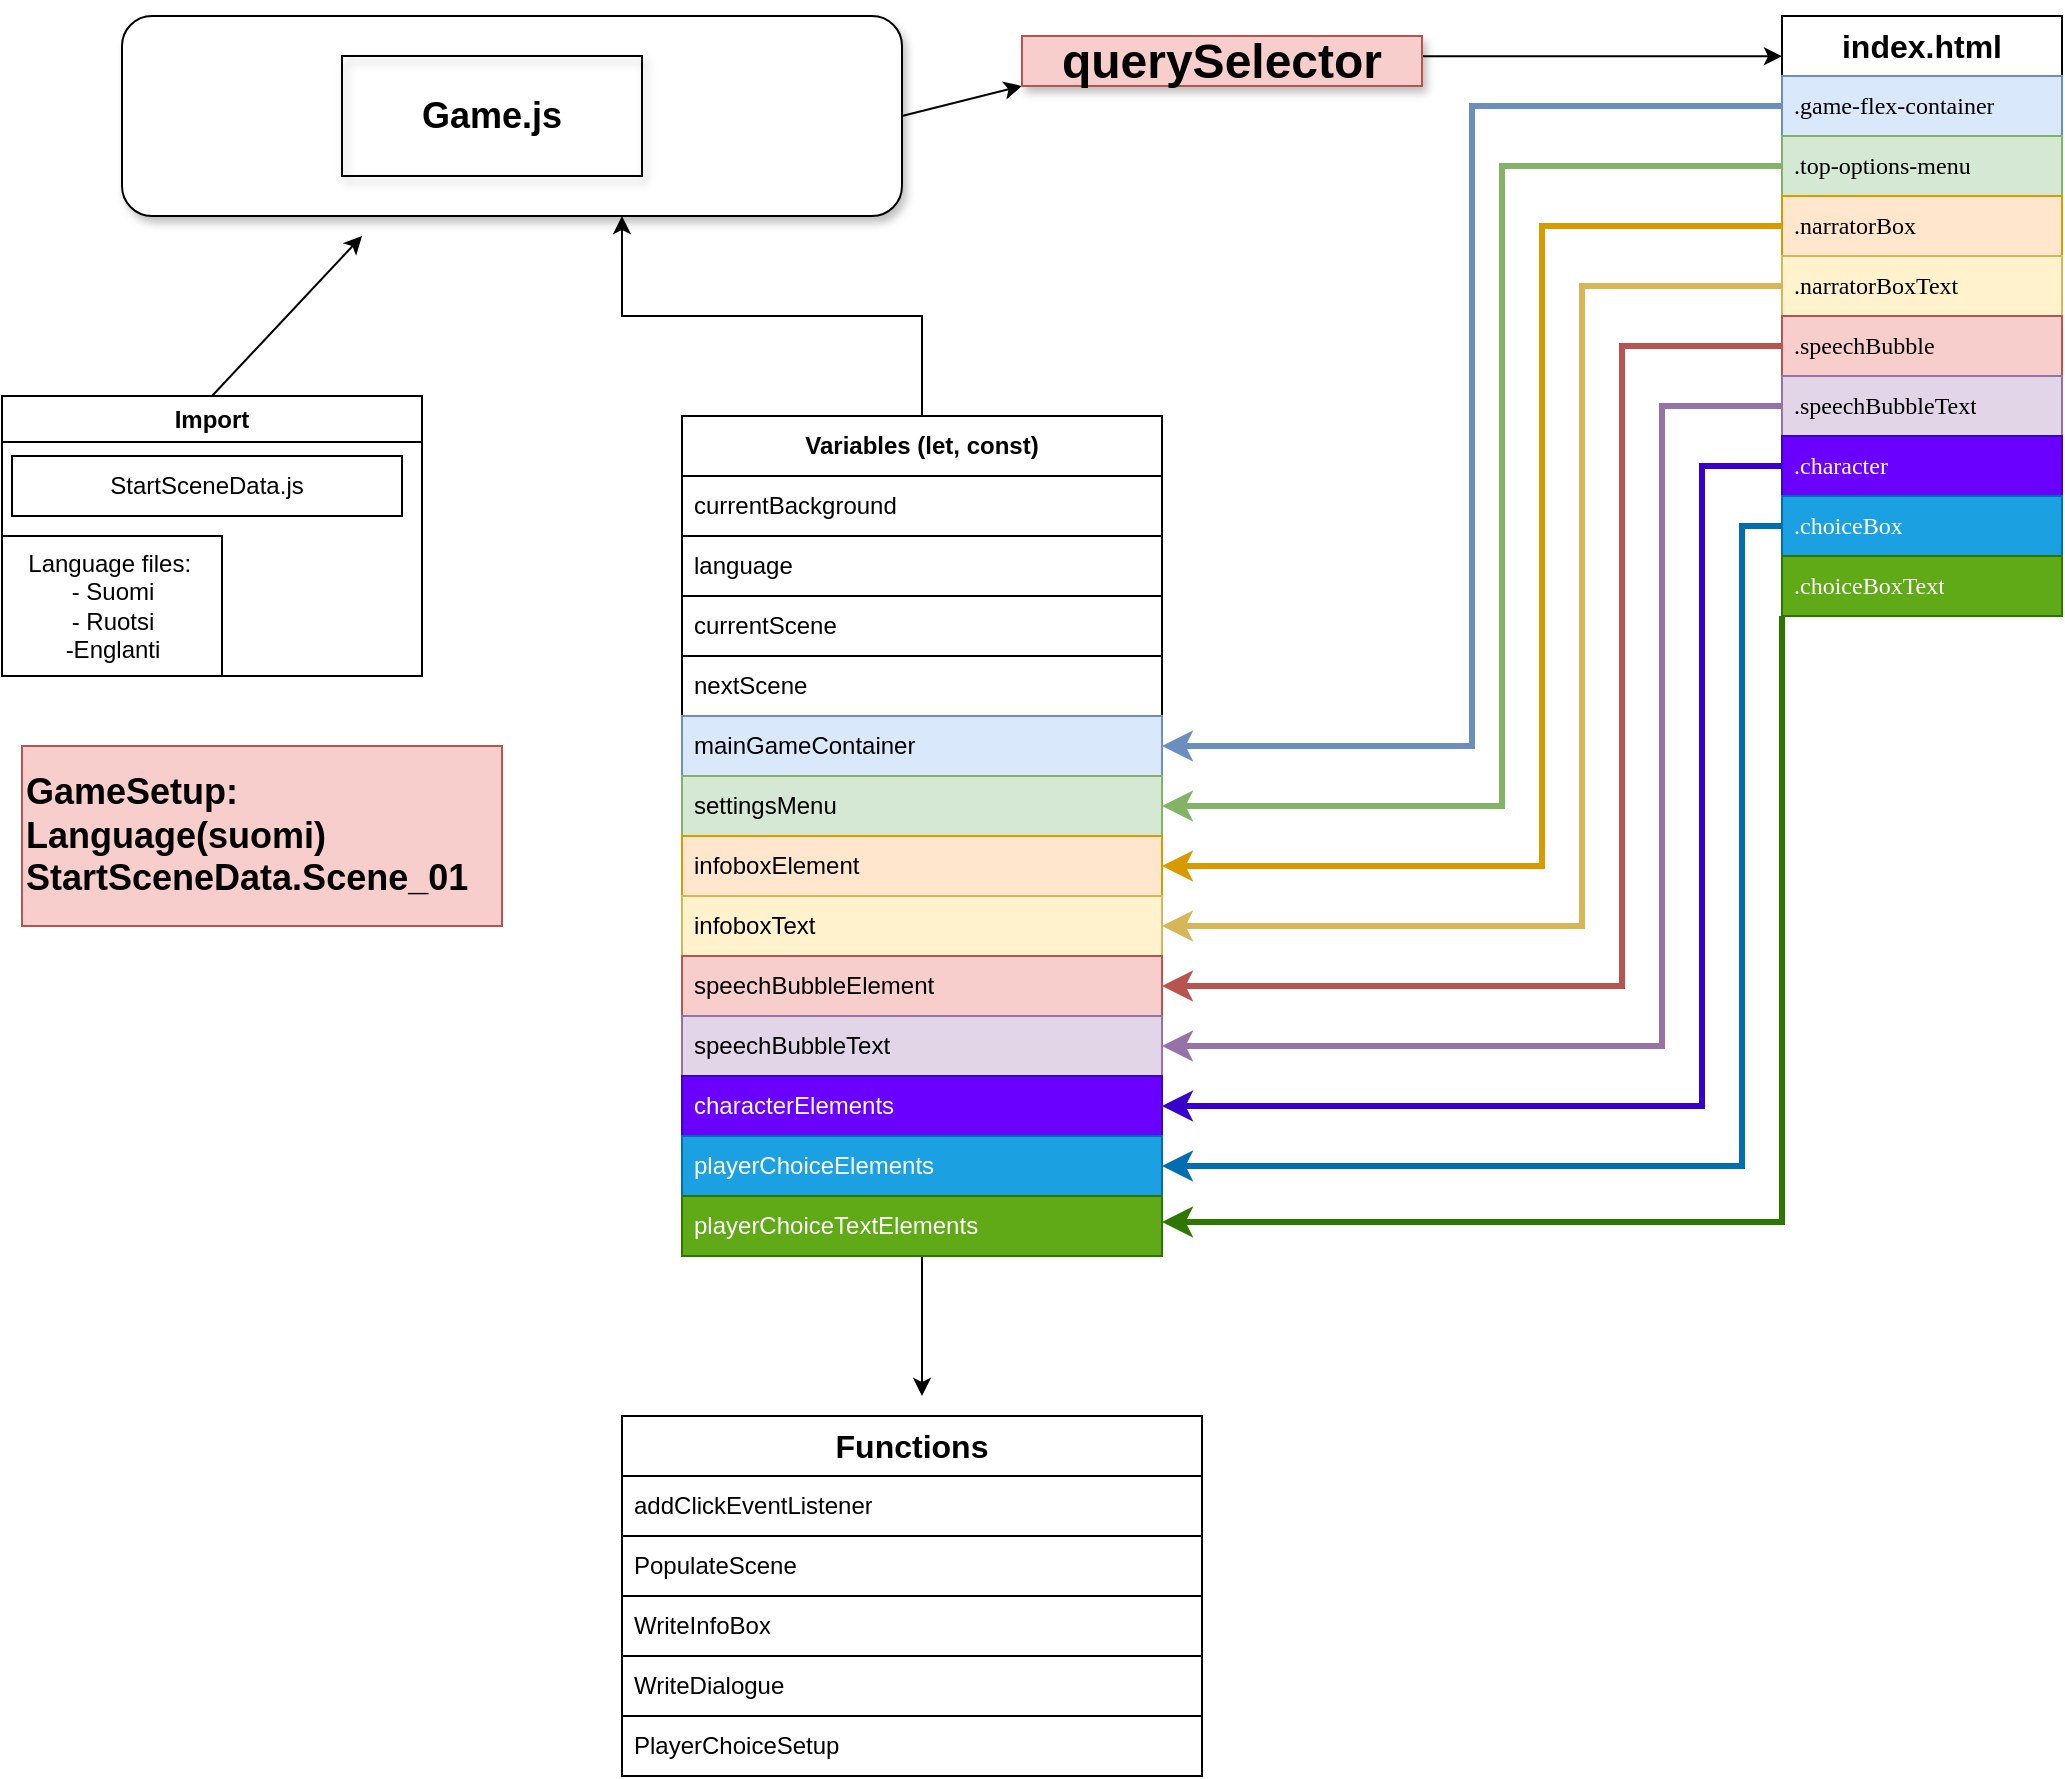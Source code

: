 <mxfile version="21.6.8" type="github">
  <diagram name="Page-1" id="WqCGlnpHckIurkz3evK_">
    <mxGraphModel dx="1728" dy="915" grid="1" gridSize="10" guides="1" tooltips="1" connect="1" arrows="1" fold="1" page="1" pageScale="1" pageWidth="2339" pageHeight="3300" background="none" math="0" shadow="0">
      <root>
        <mxCell id="0" />
        <mxCell id="1" parent="0" />
        <mxCell id="e9ZKreqlH63XPAyhANIe-1" value="Import" style="swimlane;whiteSpace=wrap;html=1;startSize=23;" vertex="1" parent="1">
          <mxGeometry x="20" y="200" width="210" height="140" as="geometry" />
        </mxCell>
        <mxCell id="e9ZKreqlH63XPAyhANIe-6" value="StartSceneData.js" style="text;html=1;strokeColor=default;fillColor=none;align=center;verticalAlign=middle;whiteSpace=wrap;rounded=0;" vertex="1" parent="e9ZKreqlH63XPAyhANIe-1">
          <mxGeometry x="5" y="30" width="195" height="30" as="geometry" />
        </mxCell>
        <mxCell id="e9ZKreqlH63XPAyhANIe-8" value="Language files:&amp;nbsp;&lt;br&gt;- Suomi&lt;br&gt;- Ruotsi&lt;br&gt;-Englanti" style="text;html=1;align=center;verticalAlign=middle;resizable=0;points=[];autosize=1;strokeColor=default;fillColor=none;" vertex="1" parent="e9ZKreqlH63XPAyhANIe-1">
          <mxGeometry y="70" width="110" height="70" as="geometry" />
        </mxCell>
        <mxCell id="e9ZKreqlH63XPAyhANIe-2" value="" style="rounded=1;whiteSpace=wrap;html=1;shadow=1;" vertex="1" parent="1">
          <mxGeometry x="80" y="10" width="390" height="100" as="geometry" />
        </mxCell>
        <mxCell id="e9ZKreqlH63XPAyhANIe-3" value="&lt;h2&gt;Game.js&lt;/h2&gt;" style="text;html=1;strokeColor=default;fillColor=none;align=center;verticalAlign=middle;whiteSpace=wrap;rounded=0;glass=0;shadow=1;" vertex="1" parent="1">
          <mxGeometry x="190" y="30" width="150" height="60" as="geometry" />
        </mxCell>
        <mxCell id="e9ZKreqlH63XPAyhANIe-9" value="" style="endArrow=classic;html=1;rounded=0;exitX=0.5;exitY=0;exitDx=0;exitDy=0;" edge="1" parent="1" source="e9ZKreqlH63XPAyhANIe-1">
          <mxGeometry width="50" height="50" relative="1" as="geometry">
            <mxPoint x="140" y="180" as="sourcePoint" />
            <mxPoint x="200" y="120" as="targetPoint" />
          </mxGeometry>
        </mxCell>
        <mxCell id="e9ZKreqlH63XPAyhANIe-10" value="" style="endArrow=classic;html=1;rounded=0;entryX=0;entryY=1;entryDx=0;entryDy=0;" edge="1" parent="1" target="e9ZKreqlH63XPAyhANIe-11">
          <mxGeometry width="50" height="50" relative="1" as="geometry">
            <mxPoint x="470" y="60" as="sourcePoint" />
            <mxPoint x="590" as="targetPoint" />
          </mxGeometry>
        </mxCell>
        <mxCell id="e9ZKreqlH63XPAyhANIe-52" style="edgeStyle=orthogonalEdgeStyle;rounded=0;orthogonalLoop=1;jettySize=auto;html=1;entryX=0;entryY=0.067;entryDx=0;entryDy=0;entryPerimeter=0;" edge="1" parent="1" source="e9ZKreqlH63XPAyhANIe-11" target="e9ZKreqlH63XPAyhANIe-12">
          <mxGeometry relative="1" as="geometry">
            <mxPoint x="890" y="30" as="targetPoint" />
            <Array as="points">
              <mxPoint x="760" y="30" />
            </Array>
          </mxGeometry>
        </mxCell>
        <mxCell id="e9ZKreqlH63XPAyhANIe-11" value="&lt;h1&gt;querySelector&lt;/h1&gt;" style="text;html=1;strokeColor=#b85450;fillColor=#f8cecc;align=center;verticalAlign=middle;whiteSpace=wrap;rounded=0;shadow=1;labelBackgroundColor=none;" vertex="1" parent="1">
          <mxGeometry x="530" y="20" width="200" height="25" as="geometry" />
        </mxCell>
        <mxCell id="e9ZKreqlH63XPAyhANIe-12" value="&lt;b&gt;&lt;font style=&quot;font-size: 16px;&quot;&gt;index.html&lt;/font&gt;&lt;/b&gt;" style="swimlane;fontStyle=0;childLayout=stackLayout;horizontal=1;startSize=30;horizontalStack=0;resizeParent=1;resizeParentMax=0;resizeLast=0;collapsible=1;marginBottom=0;whiteSpace=wrap;html=1;" vertex="1" parent="1">
          <mxGeometry x="910" y="10" width="140" height="300" as="geometry" />
        </mxCell>
        <mxCell id="e9ZKreqlH63XPAyhANIe-13" value=".game-flex-container" style="text;strokeColor=#6c8ebf;fillColor=#dae8fc;align=left;verticalAlign=middle;spacingLeft=4;spacingRight=4;overflow=hidden;points=[[0,0.5],[1,0.5]];portConstraint=eastwest;rotatable=0;whiteSpace=wrap;html=1;fontFamily=Verdana;" vertex="1" parent="e9ZKreqlH63XPAyhANIe-12">
          <mxGeometry y="30" width="140" height="30" as="geometry" />
        </mxCell>
        <mxCell id="e9ZKreqlH63XPAyhANIe-14" value=".top-options-menu" style="text;strokeColor=#82b366;fillColor=#d5e8d4;align=left;verticalAlign=middle;spacingLeft=4;spacingRight=4;overflow=hidden;points=[[0,0.5],[1,0.5]];portConstraint=eastwest;rotatable=0;whiteSpace=wrap;html=1;fontFamily=Verdana;" vertex="1" parent="e9ZKreqlH63XPAyhANIe-12">
          <mxGeometry y="60" width="140" height="30" as="geometry" />
        </mxCell>
        <mxCell id="e9ZKreqlH63XPAyhANIe-15" value=".narratorBox" style="text;strokeColor=#d79b00;fillColor=#ffe6cc;align=left;verticalAlign=middle;spacingLeft=4;spacingRight=4;overflow=hidden;points=[[0,0.5],[1,0.5]];portConstraint=eastwest;rotatable=0;whiteSpace=wrap;html=1;fontFamily=Verdana;" vertex="1" parent="e9ZKreqlH63XPAyhANIe-12">
          <mxGeometry y="90" width="140" height="30" as="geometry" />
        </mxCell>
        <mxCell id="e9ZKreqlH63XPAyhANIe-16" value=".narratorBoxText" style="text;strokeColor=#d6b656;fillColor=#fff2cc;align=left;verticalAlign=middle;spacingLeft=4;spacingRight=4;overflow=hidden;points=[[0,0.5],[1,0.5]];portConstraint=eastwest;rotatable=0;whiteSpace=wrap;html=1;fontFamily=Verdana;" vertex="1" parent="e9ZKreqlH63XPAyhANIe-12">
          <mxGeometry y="120" width="140" height="30" as="geometry" />
        </mxCell>
        <mxCell id="e9ZKreqlH63XPAyhANIe-17" value=".speechBubble" style="text;strokeColor=#b85450;fillColor=#f8cecc;align=left;verticalAlign=middle;spacingLeft=4;spacingRight=4;overflow=hidden;points=[[0,0.5],[1,0.5]];portConstraint=eastwest;rotatable=0;whiteSpace=wrap;html=1;fontFamily=Verdana;" vertex="1" parent="e9ZKreqlH63XPAyhANIe-12">
          <mxGeometry y="150" width="140" height="30" as="geometry" />
        </mxCell>
        <mxCell id="e9ZKreqlH63XPAyhANIe-18" value=".speechBubbleText" style="text;strokeColor=#9673a6;fillColor=#e1d5e7;align=left;verticalAlign=middle;spacingLeft=4;spacingRight=4;overflow=hidden;points=[[0,0.5],[1,0.5]];portConstraint=eastwest;rotatable=0;whiteSpace=wrap;html=1;fontFamily=Verdana;" vertex="1" parent="e9ZKreqlH63XPAyhANIe-12">
          <mxGeometry y="180" width="140" height="30" as="geometry" />
        </mxCell>
        <mxCell id="e9ZKreqlH63XPAyhANIe-19" value=".character" style="text;strokeColor=#3700CC;fillColor=#6a00ff;align=left;verticalAlign=middle;spacingLeft=4;spacingRight=4;overflow=hidden;points=[[0,0.5],[1,0.5]];portConstraint=eastwest;rotatable=0;whiteSpace=wrap;html=1;fontColor=#ffffff;fontFamily=Verdana;" vertex="1" parent="e9ZKreqlH63XPAyhANIe-12">
          <mxGeometry y="210" width="140" height="30" as="geometry" />
        </mxCell>
        <mxCell id="e9ZKreqlH63XPAyhANIe-20" value=".choiceBox" style="text;strokeColor=#006EAF;fillColor=#1ba1e2;align=left;verticalAlign=middle;spacingLeft=4;spacingRight=4;overflow=hidden;points=[[0,0.5],[1,0.5]];portConstraint=eastwest;rotatable=0;whiteSpace=wrap;html=1;fontColor=#ffffff;fontFamily=Verdana;" vertex="1" parent="e9ZKreqlH63XPAyhANIe-12">
          <mxGeometry y="240" width="140" height="30" as="geometry" />
        </mxCell>
        <mxCell id="e9ZKreqlH63XPAyhANIe-21" value=".choiceBoxText" style="text;strokeColor=#2D7600;fillColor=#60a917;align=left;verticalAlign=middle;spacingLeft=4;spacingRight=4;overflow=hidden;points=[[0,0.5],[1,0.5]];portConstraint=eastwest;rotatable=0;whiteSpace=wrap;html=1;fontColor=#ffffff;fontFamily=Verdana;" vertex="1" parent="e9ZKreqlH63XPAyhANIe-12">
          <mxGeometry y="270" width="140" height="30" as="geometry" />
        </mxCell>
        <mxCell id="e9ZKreqlH63XPAyhANIe-54" style="edgeStyle=orthogonalEdgeStyle;rounded=0;orthogonalLoop=1;jettySize=auto;html=1;" edge="1" parent="1" source="e9ZKreqlH63XPAyhANIe-24">
          <mxGeometry relative="1" as="geometry">
            <mxPoint x="480" y="700" as="targetPoint" />
          </mxGeometry>
        </mxCell>
        <mxCell id="e9ZKreqlH63XPAyhANIe-55" style="edgeStyle=orthogonalEdgeStyle;rounded=0;orthogonalLoop=1;jettySize=auto;html=1;entryX=0.641;entryY=1;entryDx=0;entryDy=0;entryPerimeter=0;" edge="1" parent="1" source="e9ZKreqlH63XPAyhANIe-24" target="e9ZKreqlH63XPAyhANIe-2">
          <mxGeometry relative="1" as="geometry" />
        </mxCell>
        <mxCell id="e9ZKreqlH63XPAyhANIe-24" value="&lt;b&gt;Variables (let, const)&lt;/b&gt;" style="swimlane;fontStyle=0;childLayout=stackLayout;horizontal=1;startSize=30;horizontalStack=0;resizeParent=1;resizeParentMax=0;resizeLast=0;collapsible=1;marginBottom=0;whiteSpace=wrap;html=1;" vertex="1" parent="1">
          <mxGeometry x="360" y="210" width="240" height="420" as="geometry" />
        </mxCell>
        <mxCell id="e9ZKreqlH63XPAyhANIe-25" value="currentBackground" style="text;strokeColor=default;fillColor=none;align=left;verticalAlign=middle;spacingLeft=4;spacingRight=4;overflow=hidden;points=[[0,0.5],[1,0.5]];portConstraint=eastwest;rotatable=0;whiteSpace=wrap;html=1;" vertex="1" parent="e9ZKreqlH63XPAyhANIe-24">
          <mxGeometry y="30" width="240" height="30" as="geometry" />
        </mxCell>
        <mxCell id="e9ZKreqlH63XPAyhANIe-26" value="language" style="text;strokeColor=default;fillColor=none;align=left;verticalAlign=middle;spacingLeft=4;spacingRight=4;overflow=hidden;points=[[0,0.5],[1,0.5]];portConstraint=eastwest;rotatable=0;whiteSpace=wrap;html=1;" vertex="1" parent="e9ZKreqlH63XPAyhANIe-24">
          <mxGeometry y="60" width="240" height="30" as="geometry" />
        </mxCell>
        <mxCell id="e9ZKreqlH63XPAyhANIe-27" value="currentScene" style="text;strokeColor=default;fillColor=none;align=left;verticalAlign=middle;spacingLeft=4;spacingRight=4;overflow=hidden;points=[[0,0.5],[1,0.5]];portConstraint=eastwest;rotatable=0;whiteSpace=wrap;html=1;" vertex="1" parent="e9ZKreqlH63XPAyhANIe-24">
          <mxGeometry y="90" width="240" height="30" as="geometry" />
        </mxCell>
        <mxCell id="e9ZKreqlH63XPAyhANIe-29" value="nextScene" style="text;strokeColor=default;fillColor=none;align=left;verticalAlign=middle;spacingLeft=4;spacingRight=4;overflow=hidden;points=[[0,0.5],[1,0.5]];portConstraint=eastwest;rotatable=0;whiteSpace=wrap;html=1;" vertex="1" parent="e9ZKreqlH63XPAyhANIe-24">
          <mxGeometry y="120" width="240" height="30" as="geometry" />
        </mxCell>
        <mxCell id="e9ZKreqlH63XPAyhANIe-44" value="mainGameContainer" style="text;strokeColor=#6c8ebf;fillColor=#dae8fc;align=left;verticalAlign=middle;spacingLeft=4;spacingRight=4;overflow=hidden;points=[[0,0.5],[1,0.5]];portConstraint=eastwest;rotatable=0;whiteSpace=wrap;html=1;" vertex="1" parent="e9ZKreqlH63XPAyhANIe-24">
          <mxGeometry y="150" width="240" height="30" as="geometry" />
        </mxCell>
        <mxCell id="e9ZKreqlH63XPAyhANIe-45" value="settingsMenu" style="text;strokeColor=#82b366;fillColor=#d5e8d4;align=left;verticalAlign=middle;spacingLeft=4;spacingRight=4;overflow=hidden;points=[[0,0.5],[1,0.5]];portConstraint=eastwest;rotatable=0;whiteSpace=wrap;html=1;" vertex="1" parent="e9ZKreqlH63XPAyhANIe-24">
          <mxGeometry y="180" width="240" height="30" as="geometry" />
        </mxCell>
        <mxCell id="e9ZKreqlH63XPAyhANIe-46" value="infoboxElement" style="text;strokeColor=#d79b00;fillColor=#ffe6cc;align=left;verticalAlign=middle;spacingLeft=4;spacingRight=4;overflow=hidden;points=[[0,0.5],[1,0.5]];portConstraint=eastwest;rotatable=0;whiteSpace=wrap;html=1;" vertex="1" parent="e9ZKreqlH63XPAyhANIe-24">
          <mxGeometry y="210" width="240" height="30" as="geometry" />
        </mxCell>
        <mxCell id="e9ZKreqlH63XPAyhANIe-47" value="infoboxText" style="text;strokeColor=#d6b656;fillColor=#fff2cc;align=left;verticalAlign=middle;spacingLeft=4;spacingRight=4;overflow=hidden;points=[[0,0.5],[1,0.5]];portConstraint=eastwest;rotatable=0;whiteSpace=wrap;html=1;" vertex="1" parent="e9ZKreqlH63XPAyhANIe-24">
          <mxGeometry y="240" width="240" height="30" as="geometry" />
        </mxCell>
        <mxCell id="e9ZKreqlH63XPAyhANIe-48" value="speechBubbleElement" style="text;strokeColor=#b85450;fillColor=#f8cecc;align=left;verticalAlign=middle;spacingLeft=4;spacingRight=4;overflow=hidden;points=[[0,0.5],[1,0.5]];portConstraint=eastwest;rotatable=0;whiteSpace=wrap;html=1;" vertex="1" parent="e9ZKreqlH63XPAyhANIe-24">
          <mxGeometry y="270" width="240" height="30" as="geometry" />
        </mxCell>
        <mxCell id="e9ZKreqlH63XPAyhANIe-49" value="speechBubbleText" style="text;strokeColor=#9673a6;fillColor=#e1d5e7;align=left;verticalAlign=middle;spacingLeft=4;spacingRight=4;overflow=hidden;points=[[0,0.5],[1,0.5]];portConstraint=eastwest;rotatable=0;whiteSpace=wrap;html=1;" vertex="1" parent="e9ZKreqlH63XPAyhANIe-24">
          <mxGeometry y="300" width="240" height="30" as="geometry" />
        </mxCell>
        <mxCell id="e9ZKreqlH63XPAyhANIe-50" value="characterElements" style="text;strokeColor=#3700CC;fillColor=#6a00ff;align=left;verticalAlign=middle;spacingLeft=4;spacingRight=4;overflow=hidden;points=[[0,0.5],[1,0.5]];portConstraint=eastwest;rotatable=0;whiteSpace=wrap;html=1;fontColor=#ffffff;" vertex="1" parent="e9ZKreqlH63XPAyhANIe-24">
          <mxGeometry y="330" width="240" height="30" as="geometry" />
        </mxCell>
        <mxCell id="e9ZKreqlH63XPAyhANIe-51" value="playerChoiceElements" style="text;strokeColor=#006EAF;fillColor=#1ba1e2;align=left;verticalAlign=middle;spacingLeft=4;spacingRight=4;overflow=hidden;points=[[0,0.5],[1,0.5]];portConstraint=eastwest;rotatable=0;whiteSpace=wrap;html=1;fontColor=#ffffff;" vertex="1" parent="e9ZKreqlH63XPAyhANIe-24">
          <mxGeometry y="360" width="240" height="30" as="geometry" />
        </mxCell>
        <mxCell id="e9ZKreqlH63XPAyhANIe-53" value="playerChoiceTextElements" style="text;strokeColor=#2D7600;fillColor=#60a917;align=left;verticalAlign=middle;spacingLeft=4;spacingRight=4;overflow=hidden;points=[[0,0.5],[1,0.5]];portConstraint=eastwest;rotatable=0;whiteSpace=wrap;html=1;fontColor=#ffffff;" vertex="1" parent="e9ZKreqlH63XPAyhANIe-24">
          <mxGeometry y="390" width="240" height="30" as="geometry" />
        </mxCell>
        <mxCell id="e9ZKreqlH63XPAyhANIe-34" value="&lt;b&gt;&lt;font style=&quot;font-size: 16px;&quot;&gt;Functions&lt;/font&gt;&lt;/b&gt;" style="swimlane;fontStyle=0;childLayout=stackLayout;horizontal=1;startSize=30;horizontalStack=0;resizeParent=1;resizeParentMax=0;resizeLast=0;collapsible=1;marginBottom=0;whiteSpace=wrap;html=1;" vertex="1" parent="1">
          <mxGeometry x="330" y="710" width="290" height="180" as="geometry" />
        </mxCell>
        <mxCell id="e9ZKreqlH63XPAyhANIe-35" value="addClickEventListener" style="text;strokeColor=default;fillColor=none;align=left;verticalAlign=middle;spacingLeft=4;spacingRight=4;overflow=hidden;points=[[0,0.5],[1,0.5]];portConstraint=eastwest;rotatable=0;whiteSpace=wrap;html=1;" vertex="1" parent="e9ZKreqlH63XPAyhANIe-34">
          <mxGeometry y="30" width="290" height="30" as="geometry" />
        </mxCell>
        <mxCell id="e9ZKreqlH63XPAyhANIe-36" value="PopulateScene" style="text;strokeColor=default;fillColor=none;align=left;verticalAlign=middle;spacingLeft=4;spacingRight=4;overflow=hidden;points=[[0,0.5],[1,0.5]];portConstraint=eastwest;rotatable=0;whiteSpace=wrap;html=1;" vertex="1" parent="e9ZKreqlH63XPAyhANIe-34">
          <mxGeometry y="60" width="290" height="30" as="geometry" />
        </mxCell>
        <mxCell id="e9ZKreqlH63XPAyhANIe-37" value="WriteInfoBox" style="text;strokeColor=default;fillColor=none;align=left;verticalAlign=middle;spacingLeft=4;spacingRight=4;overflow=hidden;points=[[0,0.5],[1,0.5]];portConstraint=eastwest;rotatable=0;whiteSpace=wrap;html=1;" vertex="1" parent="e9ZKreqlH63XPAyhANIe-34">
          <mxGeometry y="90" width="290" height="30" as="geometry" />
        </mxCell>
        <mxCell id="e9ZKreqlH63XPAyhANIe-38" value="WriteDialogue" style="text;strokeColor=default;fillColor=none;align=left;verticalAlign=middle;spacingLeft=4;spacingRight=4;overflow=hidden;points=[[0,0.5],[1,0.5]];portConstraint=eastwest;rotatable=0;whiteSpace=wrap;html=1;" vertex="1" parent="e9ZKreqlH63XPAyhANIe-34">
          <mxGeometry y="120" width="290" height="30" as="geometry" />
        </mxCell>
        <mxCell id="e9ZKreqlH63XPAyhANIe-39" value="PlayerChoiceSetup" style="text;strokeColor=default;fillColor=none;align=left;verticalAlign=middle;spacingLeft=4;spacingRight=4;overflow=hidden;points=[[0,0.5],[1,0.5]];portConstraint=eastwest;rotatable=0;whiteSpace=wrap;html=1;" vertex="1" parent="e9ZKreqlH63XPAyhANIe-34">
          <mxGeometry y="150" width="290" height="30" as="geometry" />
        </mxCell>
        <mxCell id="e9ZKreqlH63XPAyhANIe-42" value="&lt;font style=&quot;font-size: 18px;&quot;&gt;GameSetup:&lt;br&gt;Language(suomi)&lt;br&gt;StartSceneData.Scene_01&lt;/font&gt;" style="text;html=1;strokeColor=#b85450;fillColor=#f8cecc;align=left;verticalAlign=middle;whiteSpace=wrap;rounded=0;shadow=0;fontStyle=1" vertex="1" parent="1">
          <mxGeometry x="30" y="375" width="240" height="90" as="geometry" />
        </mxCell>
        <mxCell id="e9ZKreqlH63XPAyhANIe-56" style="edgeStyle=orthogonalEdgeStyle;rounded=0;orthogonalLoop=1;jettySize=auto;html=1;entryX=1;entryY=0.5;entryDx=0;entryDy=0;fillColor=#dae8fc;strokeColor=#6c8ebf;strokeWidth=3;" edge="1" parent="1" source="e9ZKreqlH63XPAyhANIe-13" target="e9ZKreqlH63XPAyhANIe-44">
          <mxGeometry relative="1" as="geometry" />
        </mxCell>
        <mxCell id="e9ZKreqlH63XPAyhANIe-57" style="edgeStyle=orthogonalEdgeStyle;rounded=0;orthogonalLoop=1;jettySize=auto;html=1;entryX=1;entryY=0.5;entryDx=0;entryDy=0;fillColor=#d5e8d4;strokeColor=#82b366;strokeWidth=3;" edge="1" parent="1" source="e9ZKreqlH63XPAyhANIe-14" target="e9ZKreqlH63XPAyhANIe-45">
          <mxGeometry relative="1" as="geometry">
            <Array as="points">
              <mxPoint x="770" y="85" />
              <mxPoint x="770" y="405" />
            </Array>
          </mxGeometry>
        </mxCell>
        <mxCell id="e9ZKreqlH63XPAyhANIe-58" style="edgeStyle=orthogonalEdgeStyle;rounded=0;orthogonalLoop=1;jettySize=auto;html=1;entryX=1;entryY=0.5;entryDx=0;entryDy=0;fillColor=#ffe6cc;strokeColor=#d79b00;strokeWidth=3;" edge="1" parent="1" source="e9ZKreqlH63XPAyhANIe-15" target="e9ZKreqlH63XPAyhANIe-46">
          <mxGeometry relative="1" as="geometry">
            <Array as="points">
              <mxPoint x="790" y="115" />
              <mxPoint x="790" y="435" />
            </Array>
          </mxGeometry>
        </mxCell>
        <mxCell id="e9ZKreqlH63XPAyhANIe-59" style="edgeStyle=orthogonalEdgeStyle;rounded=0;orthogonalLoop=1;jettySize=auto;html=1;fillColor=#fff2cc;strokeColor=#d6b656;strokeWidth=3;" edge="1" parent="1" source="e9ZKreqlH63XPAyhANIe-16" target="e9ZKreqlH63XPAyhANIe-47">
          <mxGeometry relative="1" as="geometry">
            <Array as="points">
              <mxPoint x="810" y="145" />
              <mxPoint x="810" y="465" />
            </Array>
          </mxGeometry>
        </mxCell>
        <mxCell id="e9ZKreqlH63XPAyhANIe-60" style="edgeStyle=orthogonalEdgeStyle;rounded=0;orthogonalLoop=1;jettySize=auto;html=1;fillColor=#f8cecc;strokeColor=#b85450;strokeWidth=3;" edge="1" parent="1" source="e9ZKreqlH63XPAyhANIe-17" target="e9ZKreqlH63XPAyhANIe-48">
          <mxGeometry relative="1" as="geometry">
            <Array as="points">
              <mxPoint x="830" y="175" />
              <mxPoint x="830" y="495" />
            </Array>
          </mxGeometry>
        </mxCell>
        <mxCell id="e9ZKreqlH63XPAyhANIe-61" style="edgeStyle=orthogonalEdgeStyle;rounded=0;orthogonalLoop=1;jettySize=auto;html=1;fillColor=#e1d5e7;strokeColor=#9673a6;strokeWidth=3;" edge="1" parent="1" source="e9ZKreqlH63XPAyhANIe-18" target="e9ZKreqlH63XPAyhANIe-49">
          <mxGeometry relative="1" as="geometry">
            <Array as="points">
              <mxPoint x="850" y="205" />
              <mxPoint x="850" y="525" />
            </Array>
          </mxGeometry>
        </mxCell>
        <mxCell id="e9ZKreqlH63XPAyhANIe-62" style="edgeStyle=orthogonalEdgeStyle;rounded=0;orthogonalLoop=1;jettySize=auto;html=1;entryX=1;entryY=0.5;entryDx=0;entryDy=0;fillColor=#6a00ff;strokeColor=#3700CC;strokeWidth=3;" edge="1" parent="1" source="e9ZKreqlH63XPAyhANIe-19" target="e9ZKreqlH63XPAyhANIe-50">
          <mxGeometry relative="1" as="geometry">
            <Array as="points">
              <mxPoint x="870" y="235" />
              <mxPoint x="870" y="555" />
            </Array>
          </mxGeometry>
        </mxCell>
        <mxCell id="e9ZKreqlH63XPAyhANIe-63" style="edgeStyle=orthogonalEdgeStyle;rounded=0;orthogonalLoop=1;jettySize=auto;html=1;entryX=1;entryY=0.5;entryDx=0;entryDy=0;fillColor=#1ba1e2;strokeColor=#006EAF;strokeWidth=3;" edge="1" parent="1" source="e9ZKreqlH63XPAyhANIe-20" target="e9ZKreqlH63XPAyhANIe-51">
          <mxGeometry relative="1" as="geometry">
            <Array as="points">
              <mxPoint x="890" y="265" />
              <mxPoint x="890" y="585" />
            </Array>
          </mxGeometry>
        </mxCell>
        <mxCell id="e9ZKreqlH63XPAyhANIe-64" style="edgeStyle=orthogonalEdgeStyle;rounded=0;orthogonalLoop=1;jettySize=auto;html=1;entryX=1;entryY=0.767;entryDx=0;entryDy=0;entryPerimeter=0;fillColor=#60a917;strokeColor=#2D7600;strokeWidth=3;exitX=0;exitY=1;exitDx=0;exitDy=0;" edge="1" parent="1" source="e9ZKreqlH63XPAyhANIe-12">
          <mxGeometry relative="1" as="geometry">
            <mxPoint x="910" y="350" as="sourcePoint" />
            <mxPoint x="600" y="613.01" as="targetPoint" />
            <Array as="points">
              <mxPoint x="910" y="613" />
            </Array>
          </mxGeometry>
        </mxCell>
      </root>
    </mxGraphModel>
  </diagram>
</mxfile>
